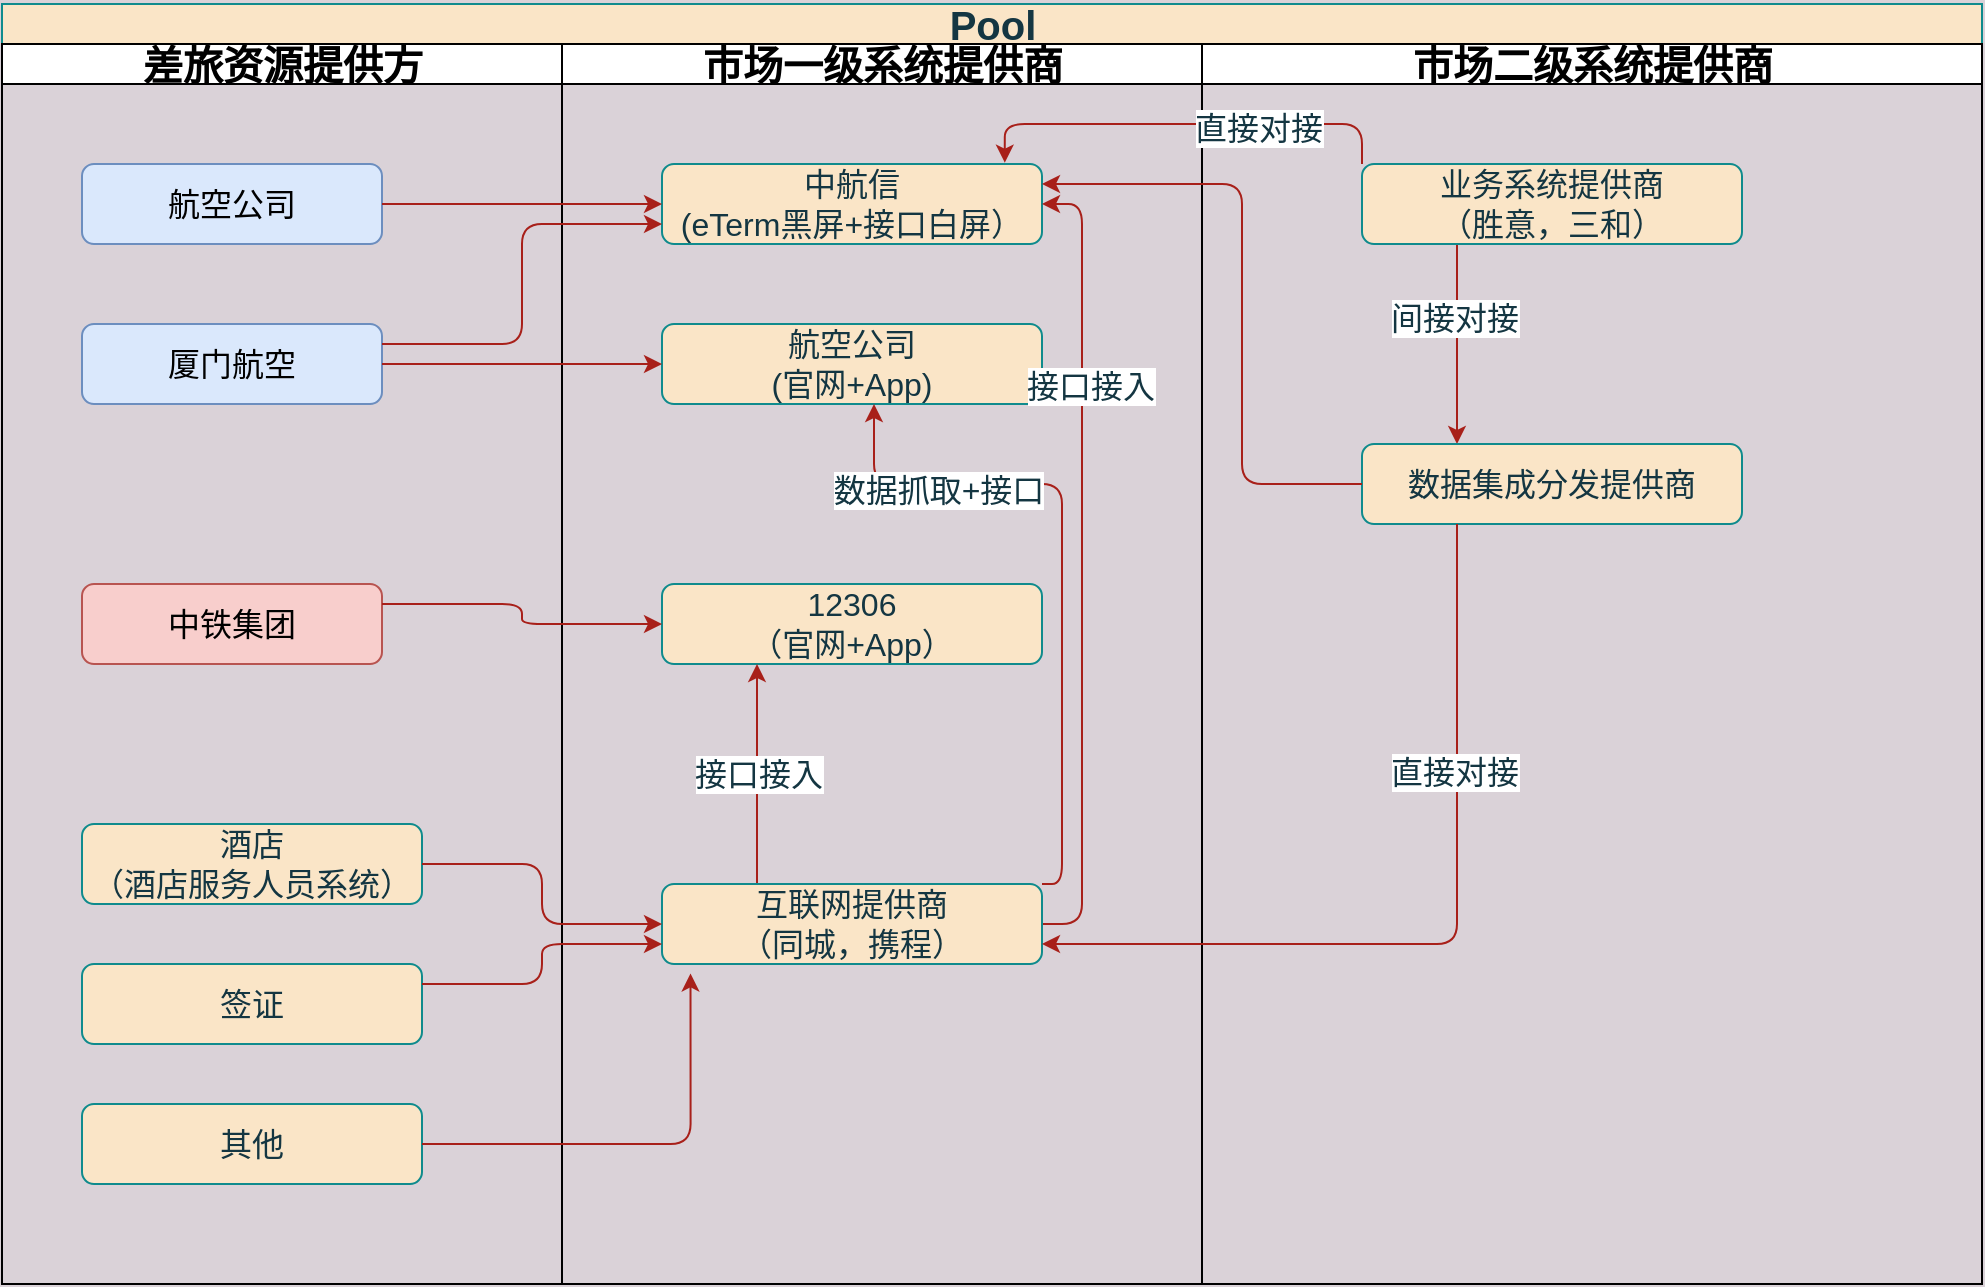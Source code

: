 <mxfile version="14.1.2" type="github">
  <diagram id="8gqzO-sBCFq0tF3Lt717" name="Page-1">
    <mxGraphModel dx="1102" dy="702" grid="1" gridSize="10" guides="1" tooltips="1" connect="1" arrows="1" fold="1" page="1" pageScale="1" pageWidth="827" pageHeight="1169" background="#DAD2D8" math="0" shadow="0">
      <root>
        <mxCell id="0" />
        <mxCell id="1" parent="0" />
        <mxCell id="kLUBncIEuIzbrDYKi5dw-212" value="Pool" style="swimlane;html=1;childLayout=stackLayout;resizeParent=1;resizeParentMax=0;startSize=20;rounded=0;sketch=0;strokeColor=#0F8B8D;fillColor=#FAE5C7;fontColor=#143642;fontSize=20;" vertex="1" parent="1">
          <mxGeometry x="40" y="40" width="990" height="640" as="geometry" />
        </mxCell>
        <mxCell id="kLUBncIEuIzbrDYKi5dw-213" value="差旅资源提供方" style="swimlane;html=1;startSize=20;fontSize=20;" vertex="1" parent="kLUBncIEuIzbrDYKi5dw-212">
          <mxGeometry y="20" width="280" height="620" as="geometry" />
        </mxCell>
        <mxCell id="kLUBncIEuIzbrDYKi5dw-216" value="航空公司" style="rounded=1;whiteSpace=wrap;html=1;sketch=0;strokeColor=#6c8ebf;fillColor=#dae8fc;fontSize=16;" vertex="1" parent="kLUBncIEuIzbrDYKi5dw-213">
          <mxGeometry x="40" y="60" width="150" height="40" as="geometry" />
        </mxCell>
        <mxCell id="kLUBncIEuIzbrDYKi5dw-217" value="中铁集团" style="rounded=1;whiteSpace=wrap;html=1;sketch=0;strokeColor=#b85450;fillColor=#f8cecc;fontSize=16;" vertex="1" parent="kLUBncIEuIzbrDYKi5dw-213">
          <mxGeometry x="40" y="270" width="150" height="40" as="geometry" />
        </mxCell>
        <mxCell id="kLUBncIEuIzbrDYKi5dw-218" value="酒店&lt;br&gt;（酒店服务人员系统）" style="rounded=1;whiteSpace=wrap;html=1;sketch=0;strokeColor=#0F8B8D;fillColor=#FAE5C7;fontColor=#143642;fontSize=16;" vertex="1" parent="kLUBncIEuIzbrDYKi5dw-213">
          <mxGeometry x="40" y="390" width="170" height="40" as="geometry" />
        </mxCell>
        <mxCell id="kLUBncIEuIzbrDYKi5dw-219" value="签证" style="rounded=1;whiteSpace=wrap;html=1;sketch=0;strokeColor=#0F8B8D;fillColor=#FAE5C7;fontColor=#143642;fontSize=16;" vertex="1" parent="kLUBncIEuIzbrDYKi5dw-213">
          <mxGeometry x="40" y="460" width="170" height="40" as="geometry" />
        </mxCell>
        <mxCell id="kLUBncIEuIzbrDYKi5dw-220" value="其他" style="rounded=1;whiteSpace=wrap;html=1;sketch=0;strokeColor=#0F8B8D;fillColor=#FAE5C7;fontColor=#143642;fontSize=16;" vertex="1" parent="kLUBncIEuIzbrDYKi5dw-213">
          <mxGeometry x="40" y="530" width="170" height="40" as="geometry" />
        </mxCell>
        <mxCell id="kLUBncIEuIzbrDYKi5dw-222" value="厦门航空" style="rounded=1;whiteSpace=wrap;html=1;sketch=0;strokeColor=#6c8ebf;fillColor=#dae8fc;fontSize=16;" vertex="1" parent="kLUBncIEuIzbrDYKi5dw-213">
          <mxGeometry x="40" y="140" width="150" height="40" as="geometry" />
        </mxCell>
        <mxCell id="kLUBncIEuIzbrDYKi5dw-214" value="市场一级系统提供商" style="swimlane;html=1;startSize=20;fontSize=20;" vertex="1" parent="kLUBncIEuIzbrDYKi5dw-212">
          <mxGeometry x="280" y="20" width="320" height="620" as="geometry" />
        </mxCell>
        <mxCell id="kLUBncIEuIzbrDYKi5dw-221" value="中航信&lt;br&gt;(eTerm黑屏+接口白屏）" style="rounded=1;whiteSpace=wrap;html=1;sketch=0;strokeColor=#0F8B8D;fillColor=#FAE5C7;fontColor=#143642;fontSize=16;" vertex="1" parent="kLUBncIEuIzbrDYKi5dw-214">
          <mxGeometry x="50" y="60" width="190" height="40" as="geometry" />
        </mxCell>
        <mxCell id="kLUBncIEuIzbrDYKi5dw-223" value="航空公司&lt;br&gt;(官网+App)" style="rounded=1;whiteSpace=wrap;html=1;sketch=0;strokeColor=#0F8B8D;fillColor=#FAE5C7;fontColor=#143642;fontSize=16;" vertex="1" parent="kLUBncIEuIzbrDYKi5dw-214">
          <mxGeometry x="50" y="140" width="190" height="40" as="geometry" />
        </mxCell>
        <mxCell id="kLUBncIEuIzbrDYKi5dw-224" value="12306&lt;br&gt;（官网+App）" style="rounded=1;whiteSpace=wrap;html=1;sketch=0;strokeColor=#0F8B8D;fillColor=#FAE5C7;fontColor=#143642;fontSize=16;" vertex="1" parent="kLUBncIEuIzbrDYKi5dw-214">
          <mxGeometry x="50" y="270" width="190" height="40" as="geometry" />
        </mxCell>
        <mxCell id="kLUBncIEuIzbrDYKi5dw-235" value="接口接入" style="edgeStyle=orthogonalEdgeStyle;curved=0;rounded=1;sketch=0;orthogonalLoop=1;jettySize=auto;html=1;exitX=0.25;exitY=0;exitDx=0;exitDy=0;entryX=0.25;entryY=1;entryDx=0;entryDy=0;strokeColor=#A8201A;fillColor=#FAE5C7;fontSize=16;fontColor=#143642;" edge="1" parent="kLUBncIEuIzbrDYKi5dw-214" source="kLUBncIEuIzbrDYKi5dw-225" target="kLUBncIEuIzbrDYKi5dw-224">
          <mxGeometry relative="1" as="geometry" />
        </mxCell>
        <mxCell id="kLUBncIEuIzbrDYKi5dw-236" style="edgeStyle=orthogonalEdgeStyle;curved=0;rounded=1;sketch=0;orthogonalLoop=1;jettySize=auto;html=1;exitX=1;exitY=0;exitDx=0;exitDy=0;strokeColor=#A8201A;fillColor=#FAE5C7;fontSize=16;fontColor=#143642;" edge="1" parent="kLUBncIEuIzbrDYKi5dw-214" source="kLUBncIEuIzbrDYKi5dw-225">
          <mxGeometry relative="1" as="geometry">
            <mxPoint x="156" y="180" as="targetPoint" />
            <Array as="points">
              <mxPoint x="250" y="420" />
              <mxPoint x="250" y="220" />
              <mxPoint x="156" y="220" />
            </Array>
          </mxGeometry>
        </mxCell>
        <mxCell id="kLUBncIEuIzbrDYKi5dw-238" value="数据抓取+接口" style="edgeLabel;html=1;align=center;verticalAlign=middle;resizable=0;points=[];fontSize=16;fontColor=#143642;" vertex="1" connectable="0" parent="kLUBncIEuIzbrDYKi5dw-236">
          <mxGeometry x="0.584" y="3" relative="1" as="geometry">
            <mxPoint as="offset" />
          </mxGeometry>
        </mxCell>
        <mxCell id="kLUBncIEuIzbrDYKi5dw-237" style="edgeStyle=orthogonalEdgeStyle;curved=0;rounded=1;sketch=0;orthogonalLoop=1;jettySize=auto;html=1;exitX=1;exitY=0.5;exitDx=0;exitDy=0;entryX=1;entryY=0.5;entryDx=0;entryDy=0;strokeColor=#A8201A;fillColor=#FAE5C7;fontSize=16;fontColor=#143642;" edge="1" parent="kLUBncIEuIzbrDYKi5dw-214" source="kLUBncIEuIzbrDYKi5dw-225" target="kLUBncIEuIzbrDYKi5dw-221">
          <mxGeometry relative="1" as="geometry" />
        </mxCell>
        <mxCell id="kLUBncIEuIzbrDYKi5dw-239" value="接口接入" style="edgeLabel;html=1;align=center;verticalAlign=middle;resizable=0;points=[];fontSize=16;fontColor=#143642;" vertex="1" connectable="0" parent="kLUBncIEuIzbrDYKi5dw-237">
          <mxGeometry x="0.448" y="-4" relative="1" as="geometry">
            <mxPoint as="offset" />
          </mxGeometry>
        </mxCell>
        <mxCell id="kLUBncIEuIzbrDYKi5dw-225" value="互联网提供商&lt;br&gt;（同城，携程）" style="rounded=1;whiteSpace=wrap;html=1;sketch=0;strokeColor=#0F8B8D;fillColor=#FAE5C7;fontColor=#143642;fontSize=16;" vertex="1" parent="kLUBncIEuIzbrDYKi5dw-214">
          <mxGeometry x="50" y="420" width="190" height="40" as="geometry" />
        </mxCell>
        <mxCell id="kLUBncIEuIzbrDYKi5dw-215" value="市场二级系统提供商" style="swimlane;html=1;startSize=20;fontSize=20;" vertex="1" parent="kLUBncIEuIzbrDYKi5dw-212">
          <mxGeometry x="600" y="20" width="390" height="620" as="geometry" />
        </mxCell>
        <mxCell id="kLUBncIEuIzbrDYKi5dw-246" style="edgeStyle=orthogonalEdgeStyle;curved=0;rounded=1;sketch=0;orthogonalLoop=1;jettySize=auto;html=1;exitX=0.25;exitY=1;exitDx=0;exitDy=0;entryX=0.25;entryY=0;entryDx=0;entryDy=0;strokeColor=#A8201A;fillColor=#FAE5C7;fontSize=16;fontColor=#143642;" edge="1" parent="kLUBncIEuIzbrDYKi5dw-215" source="kLUBncIEuIzbrDYKi5dw-240" target="kLUBncIEuIzbrDYKi5dw-242">
          <mxGeometry relative="1" as="geometry" />
        </mxCell>
        <mxCell id="kLUBncIEuIzbrDYKi5dw-247" value="间接对接" style="edgeLabel;html=1;align=center;verticalAlign=middle;resizable=0;points=[];fontSize=16;fontColor=#143642;" vertex="1" connectable="0" parent="kLUBncIEuIzbrDYKi5dw-246">
          <mxGeometry x="-0.268" y="-2" relative="1" as="geometry">
            <mxPoint as="offset" />
          </mxGeometry>
        </mxCell>
        <mxCell id="kLUBncIEuIzbrDYKi5dw-240" value="业务系统提供商&lt;br&gt;（胜意，三和）" style="rounded=1;whiteSpace=wrap;html=1;sketch=0;strokeColor=#0F8B8D;fillColor=#FAE5C7;fontColor=#143642;fontSize=16;" vertex="1" parent="kLUBncIEuIzbrDYKi5dw-215">
          <mxGeometry x="80" y="60" width="190" height="40" as="geometry" />
        </mxCell>
        <mxCell id="kLUBncIEuIzbrDYKi5dw-242" value="数据集成分发提供商" style="rounded=1;whiteSpace=wrap;html=1;sketch=0;strokeColor=#0F8B8D;fillColor=#FAE5C7;fontColor=#143642;fontSize=16;" vertex="1" parent="kLUBncIEuIzbrDYKi5dw-215">
          <mxGeometry x="80" y="200" width="190" height="40" as="geometry" />
        </mxCell>
        <mxCell id="kLUBncIEuIzbrDYKi5dw-228" style="edgeStyle=orthogonalEdgeStyle;curved=0;rounded=1;sketch=0;orthogonalLoop=1;jettySize=auto;html=1;exitX=1;exitY=0.5;exitDx=0;exitDy=0;entryX=0;entryY=0.5;entryDx=0;entryDy=0;strokeColor=#A8201A;fillColor=#FAE5C7;fontSize=16;fontColor=#143642;" edge="1" parent="kLUBncIEuIzbrDYKi5dw-212" source="kLUBncIEuIzbrDYKi5dw-216" target="kLUBncIEuIzbrDYKi5dw-221">
          <mxGeometry relative="1" as="geometry" />
        </mxCell>
        <mxCell id="kLUBncIEuIzbrDYKi5dw-229" style="edgeStyle=orthogonalEdgeStyle;curved=0;rounded=1;sketch=0;orthogonalLoop=1;jettySize=auto;html=1;exitX=1;exitY=0.5;exitDx=0;exitDy=0;entryX=0;entryY=0.5;entryDx=0;entryDy=0;strokeColor=#A8201A;fillColor=#FAE5C7;fontSize=16;fontColor=#143642;" edge="1" parent="kLUBncIEuIzbrDYKi5dw-212" source="kLUBncIEuIzbrDYKi5dw-222" target="kLUBncIEuIzbrDYKi5dw-223">
          <mxGeometry relative="1" as="geometry" />
        </mxCell>
        <mxCell id="kLUBncIEuIzbrDYKi5dw-230" style="edgeStyle=orthogonalEdgeStyle;curved=0;rounded=1;sketch=0;orthogonalLoop=1;jettySize=auto;html=1;exitX=1;exitY=0.25;exitDx=0;exitDy=0;entryX=0;entryY=0.75;entryDx=0;entryDy=0;strokeColor=#A8201A;fillColor=#FAE5C7;fontSize=16;fontColor=#143642;" edge="1" parent="kLUBncIEuIzbrDYKi5dw-212" source="kLUBncIEuIzbrDYKi5dw-222" target="kLUBncIEuIzbrDYKi5dw-221">
          <mxGeometry relative="1" as="geometry" />
        </mxCell>
        <mxCell id="kLUBncIEuIzbrDYKi5dw-231" style="edgeStyle=orthogonalEdgeStyle;curved=0;rounded=1;sketch=0;orthogonalLoop=1;jettySize=auto;html=1;exitX=1;exitY=0.25;exitDx=0;exitDy=0;entryX=0;entryY=0.5;entryDx=0;entryDy=0;strokeColor=#A8201A;fillColor=#FAE5C7;fontSize=16;fontColor=#143642;" edge="1" parent="kLUBncIEuIzbrDYKi5dw-212" source="kLUBncIEuIzbrDYKi5dw-217" target="kLUBncIEuIzbrDYKi5dw-224">
          <mxGeometry relative="1" as="geometry" />
        </mxCell>
        <mxCell id="kLUBncIEuIzbrDYKi5dw-232" style="edgeStyle=orthogonalEdgeStyle;curved=0;rounded=1;sketch=0;orthogonalLoop=1;jettySize=auto;html=1;exitX=1;exitY=0.5;exitDx=0;exitDy=0;strokeColor=#A8201A;fillColor=#FAE5C7;fontSize=16;fontColor=#143642;" edge="1" parent="kLUBncIEuIzbrDYKi5dw-212" source="kLUBncIEuIzbrDYKi5dw-218" target="kLUBncIEuIzbrDYKi5dw-225">
          <mxGeometry relative="1" as="geometry" />
        </mxCell>
        <mxCell id="kLUBncIEuIzbrDYKi5dw-233" style="edgeStyle=orthogonalEdgeStyle;curved=0;rounded=1;sketch=0;orthogonalLoop=1;jettySize=auto;html=1;exitX=1;exitY=0.25;exitDx=0;exitDy=0;entryX=0;entryY=0.75;entryDx=0;entryDy=0;strokeColor=#A8201A;fillColor=#FAE5C7;fontSize=16;fontColor=#143642;" edge="1" parent="kLUBncIEuIzbrDYKi5dw-212" source="kLUBncIEuIzbrDYKi5dw-219" target="kLUBncIEuIzbrDYKi5dw-225">
          <mxGeometry relative="1" as="geometry" />
        </mxCell>
        <mxCell id="kLUBncIEuIzbrDYKi5dw-234" style="edgeStyle=orthogonalEdgeStyle;curved=0;rounded=1;sketch=0;orthogonalLoop=1;jettySize=auto;html=1;exitX=1;exitY=0.5;exitDx=0;exitDy=0;entryX=0.075;entryY=1.118;entryDx=0;entryDy=0;entryPerimeter=0;strokeColor=#A8201A;fillColor=#FAE5C7;fontSize=16;fontColor=#143642;" edge="1" parent="kLUBncIEuIzbrDYKi5dw-212" source="kLUBncIEuIzbrDYKi5dw-220" target="kLUBncIEuIzbrDYKi5dw-225">
          <mxGeometry relative="1" as="geometry" />
        </mxCell>
        <mxCell id="kLUBncIEuIzbrDYKi5dw-243" style="edgeStyle=orthogonalEdgeStyle;curved=0;rounded=1;sketch=0;orthogonalLoop=1;jettySize=auto;html=1;exitX=0;exitY=0.5;exitDx=0;exitDy=0;entryX=1;entryY=0.25;entryDx=0;entryDy=0;strokeColor=#A8201A;fillColor=#FAE5C7;fontSize=16;fontColor=#143642;" edge="1" parent="kLUBncIEuIzbrDYKi5dw-212" source="kLUBncIEuIzbrDYKi5dw-242" target="kLUBncIEuIzbrDYKi5dw-221">
          <mxGeometry relative="1" as="geometry">
            <Array as="points">
              <mxPoint x="620" y="240" />
              <mxPoint x="620" y="90" />
            </Array>
          </mxGeometry>
        </mxCell>
        <mxCell id="kLUBncIEuIzbrDYKi5dw-244" style="edgeStyle=orthogonalEdgeStyle;curved=0;rounded=1;sketch=0;orthogonalLoop=1;jettySize=auto;html=1;exitX=0;exitY=0;exitDx=0;exitDy=0;entryX=0.902;entryY=-0.017;entryDx=0;entryDy=0;entryPerimeter=0;strokeColor=#A8201A;fillColor=#FAE5C7;fontSize=16;fontColor=#143642;" edge="1" parent="kLUBncIEuIzbrDYKi5dw-212" source="kLUBncIEuIzbrDYKi5dw-240" target="kLUBncIEuIzbrDYKi5dw-221">
          <mxGeometry relative="1" as="geometry" />
        </mxCell>
        <mxCell id="kLUBncIEuIzbrDYKi5dw-245" value="直接对接" style="edgeLabel;html=1;align=center;verticalAlign=middle;resizable=0;points=[];fontSize=16;fontColor=#143642;" vertex="1" connectable="0" parent="kLUBncIEuIzbrDYKi5dw-244">
          <mxGeometry x="-0.337" y="2" relative="1" as="geometry">
            <mxPoint as="offset" />
          </mxGeometry>
        </mxCell>
        <mxCell id="kLUBncIEuIzbrDYKi5dw-248" style="edgeStyle=orthogonalEdgeStyle;curved=0;rounded=1;sketch=0;orthogonalLoop=1;jettySize=auto;html=1;exitX=0.25;exitY=1;exitDx=0;exitDy=0;entryX=1;entryY=0.75;entryDx=0;entryDy=0;strokeColor=#A8201A;fillColor=#FAE5C7;fontSize=16;fontColor=#143642;" edge="1" parent="kLUBncIEuIzbrDYKi5dw-212" source="kLUBncIEuIzbrDYKi5dw-242" target="kLUBncIEuIzbrDYKi5dw-225">
          <mxGeometry relative="1" as="geometry" />
        </mxCell>
        <mxCell id="kLUBncIEuIzbrDYKi5dw-249" value="直接对接" style="edgeLabel;html=1;align=center;verticalAlign=middle;resizable=0;points=[];fontSize=16;fontColor=#143642;" vertex="1" connectable="0" parent="kLUBncIEuIzbrDYKi5dw-248">
          <mxGeometry x="-0.408" y="-2" relative="1" as="geometry">
            <mxPoint as="offset" />
          </mxGeometry>
        </mxCell>
      </root>
    </mxGraphModel>
  </diagram>
</mxfile>

